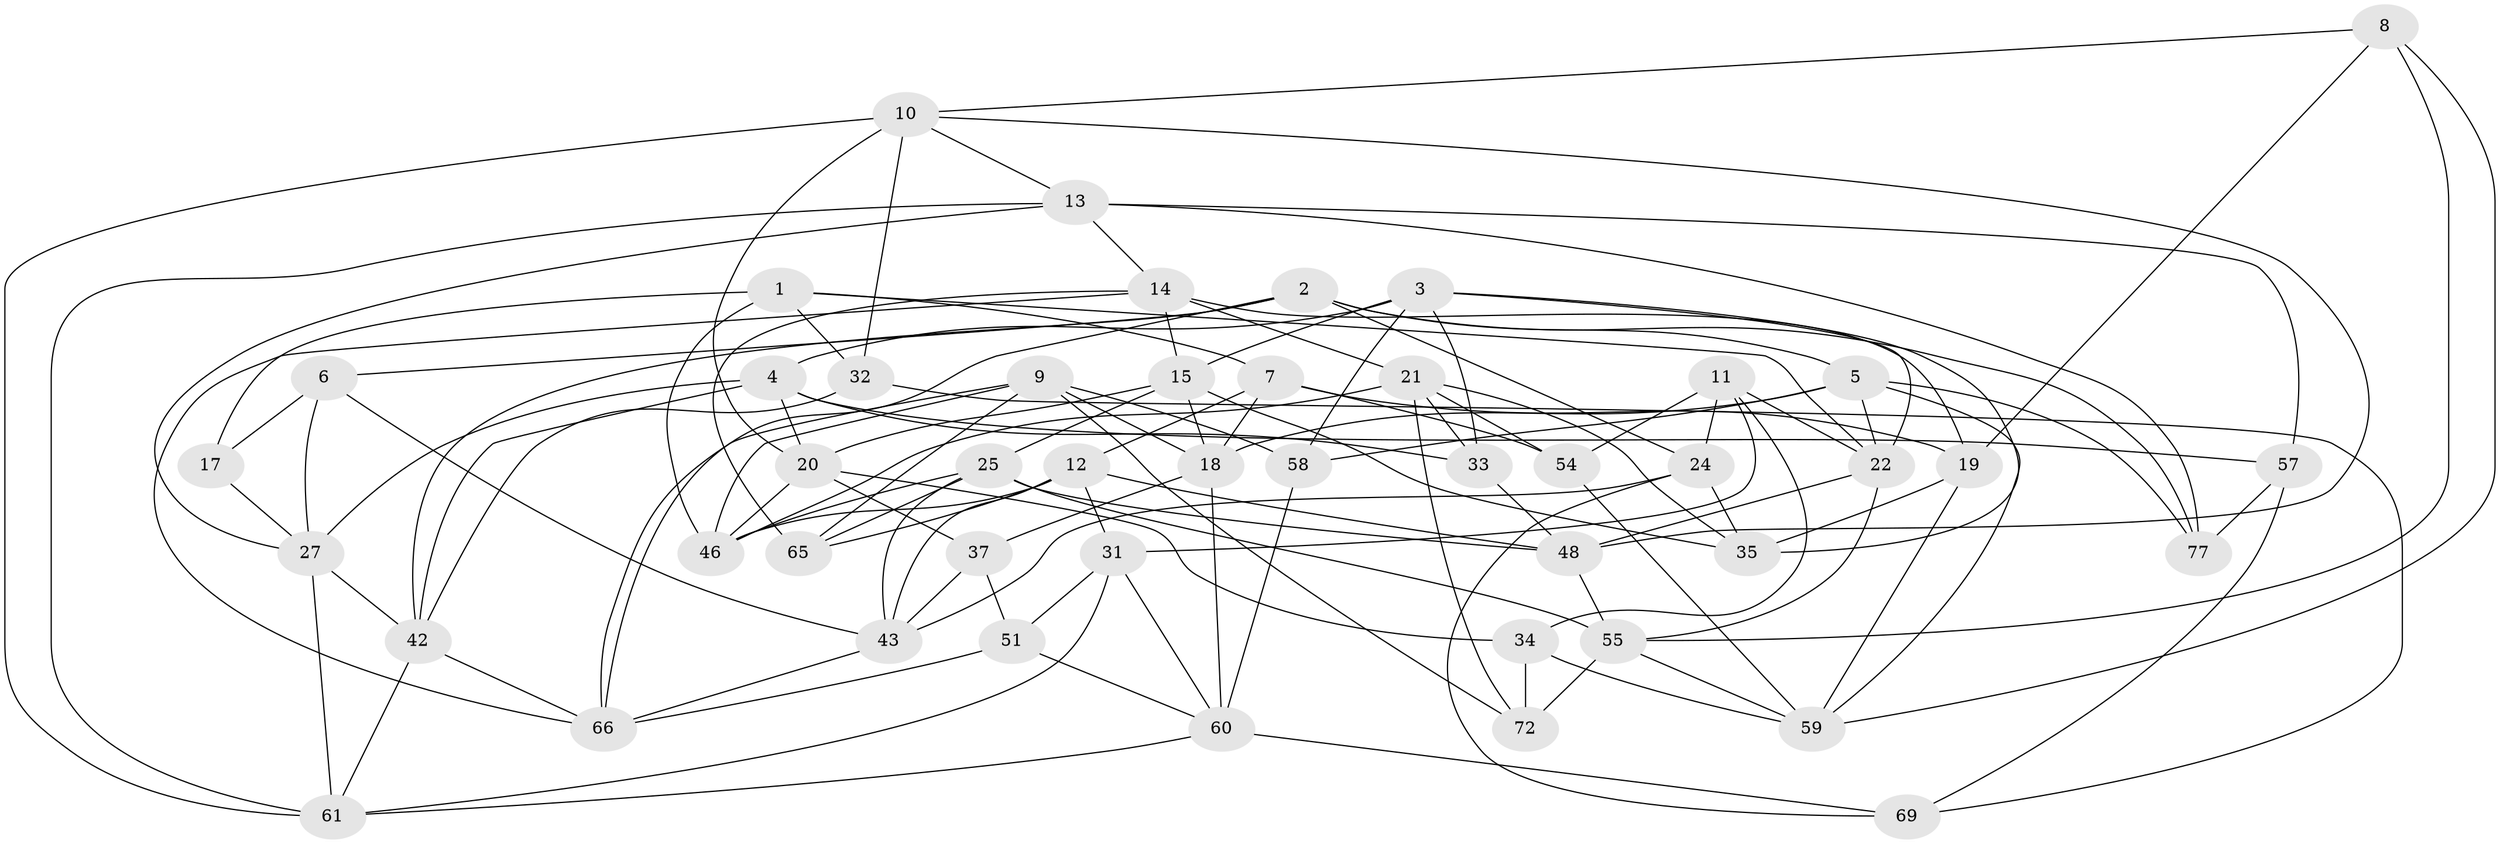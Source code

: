 // original degree distribution, {4: 1.0}
// Generated by graph-tools (version 1.1) at 2025/11/02/27/25 16:11:42]
// undirected, 47 vertices, 122 edges
graph export_dot {
graph [start="1"]
  node [color=gray90,style=filled];
  1 [super="+39"];
  2 [super="+45"];
  3 [super="+30"];
  4 [super="+41"];
  5 [super="+40"];
  6;
  7 [super="+16"];
  8;
  9 [super="+23"];
  10 [super="+71"];
  11 [super="+52"];
  12 [super="+28"];
  13 [super="+64"];
  14 [super="+26"];
  15 [super="+62"];
  17;
  18 [super="+56"];
  19 [super="+74"];
  20 [super="+75"];
  21 [super="+29"];
  22 [super="+38"];
  24 [super="+70"];
  25 [super="+68"];
  27 [super="+44"];
  31 [super="+36"];
  32;
  33;
  34;
  35 [super="+50"];
  37;
  42 [super="+47"];
  43 [super="+53"];
  46 [super="+49"];
  48 [super="+67"];
  51;
  54;
  55 [super="+63"];
  57;
  58;
  59 [super="+79"];
  60 [super="+76"];
  61 [super="+73"];
  65;
  66 [super="+78"];
  69;
  72;
  77;
  1 -- 17 [weight=2];
  1 -- 32;
  1 -- 7;
  1 -- 22;
  1 -- 46;
  2 -- 6;
  2 -- 77;
  2 -- 24;
  2 -- 42;
  2 -- 66;
  2 -- 5;
  3 -- 33;
  3 -- 4;
  3 -- 22;
  3 -- 35;
  3 -- 58;
  3 -- 15;
  4 -- 20;
  4 -- 33;
  4 -- 57;
  4 -- 42;
  4 -- 27;
  5 -- 58;
  5 -- 77;
  5 -- 59;
  5 -- 22;
  5 -- 18;
  6 -- 17;
  6 -- 43;
  6 -- 27;
  7 -- 19 [weight=2];
  7 -- 54;
  7 -- 18;
  7 -- 12;
  8 -- 59;
  8 -- 55;
  8 -- 10;
  8 -- 19;
  9 -- 18;
  9 -- 72;
  9 -- 65;
  9 -- 66;
  9 -- 58;
  9 -- 46;
  10 -- 61;
  10 -- 13;
  10 -- 48;
  10 -- 32;
  10 -- 20;
  11 -- 54;
  11 -- 34;
  11 -- 24;
  11 -- 22;
  11 -- 31 [weight=2];
  12 -- 65;
  12 -- 46;
  12 -- 43;
  12 -- 48;
  12 -- 31;
  13 -- 57;
  13 -- 14;
  13 -- 61;
  13 -- 27;
  13 -- 77;
  14 -- 15;
  14 -- 19;
  14 -- 65;
  14 -- 66;
  14 -- 21;
  15 -- 20;
  15 -- 25;
  15 -- 35;
  15 -- 18;
  17 -- 27;
  18 -- 37;
  18 -- 60;
  19 -- 59;
  19 -- 35;
  20 -- 34;
  20 -- 37;
  20 -- 46;
  21 -- 46;
  21 -- 54;
  21 -- 72;
  21 -- 33;
  21 -- 35;
  22 -- 55;
  22 -- 48;
  24 -- 69;
  24 -- 35 [weight=2];
  24 -- 43;
  25 -- 65;
  25 -- 43;
  25 -- 55;
  25 -- 48;
  25 -- 46;
  27 -- 42;
  27 -- 61;
  31 -- 61;
  31 -- 60;
  31 -- 51;
  32 -- 69;
  32 -- 42;
  33 -- 48;
  34 -- 72;
  34 -- 59;
  37 -- 51;
  37 -- 43;
  42 -- 61;
  42 -- 66;
  43 -- 66;
  48 -- 55;
  51 -- 66;
  51 -- 60;
  54 -- 59;
  55 -- 72;
  55 -- 59;
  57 -- 77;
  57 -- 69;
  58 -- 60;
  60 -- 69;
  60 -- 61;
}
